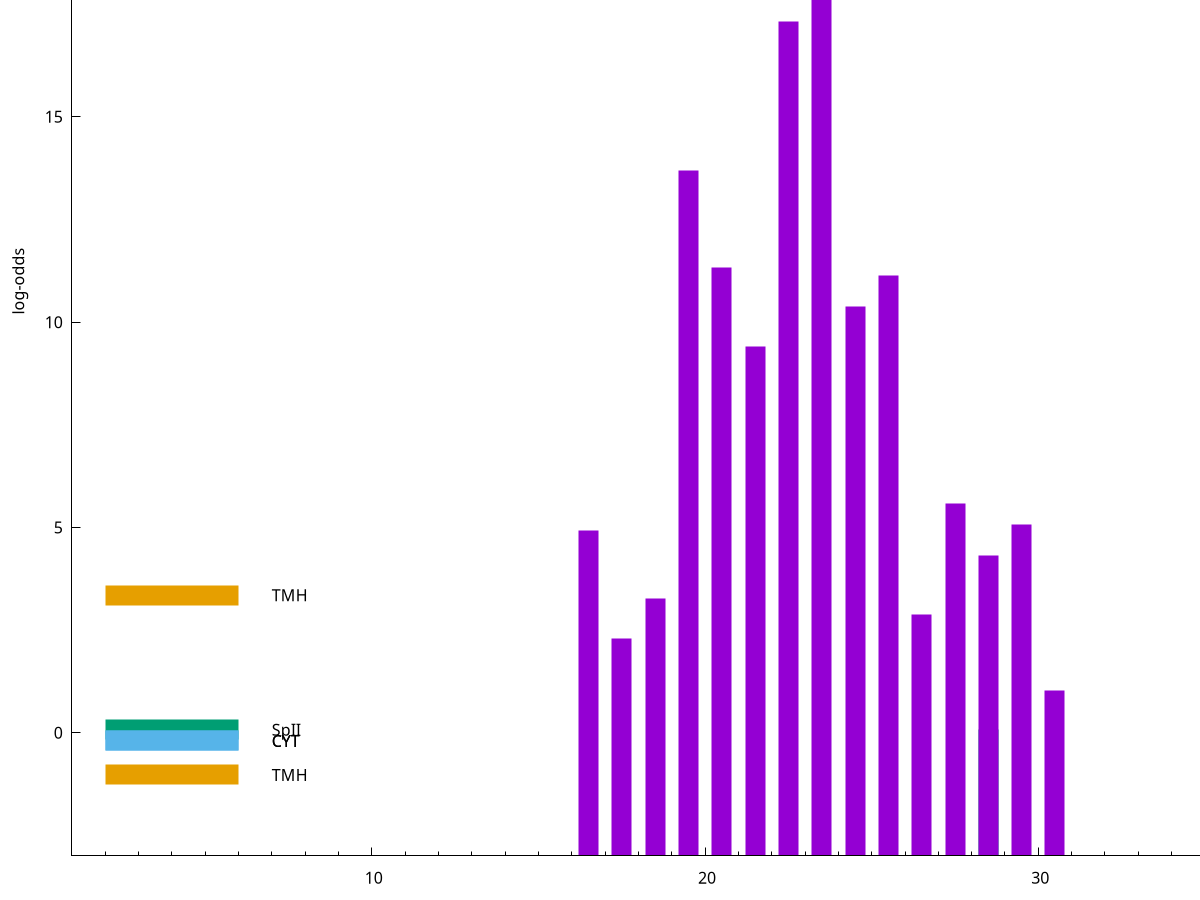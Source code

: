 set title "LipoP predictions for SRR5666568.gff"
set size 2., 1.4
set xrange [1:70] 
set mxtics 10
set yrange [-3:25]
set y2range [0:28]
set ylabel "log-odds"
set term postscript eps color solid "Helvetica" 30
set output "SRR5666568.gff573.eps"
set arrow from 2,19.4186 to 6,19.4186 nohead lt 1 lw 20
set label "SpI" at 7,19.4186
set arrow from 2,3.34685 to 6,3.34685 nohead lt 4 lw 20
set label "TMH" at 7,3.34685
set arrow from 2,0.0753188 to 6,0.0753188 nohead lt 2 lw 20
set label "SpII" at 7,0.0753188
set arrow from 2,-0.200913 to 6,-0.200913 nohead lt 3 lw 20
set label "CYT" at 7,-0.200913
set arrow from 2,-0.200913 to 6,-0.200913 nohead lt 3 lw 20
set label "CYT" at 7,-0.200913
set arrow from 2,-1.02677 to 6,-1.02677 nohead lt 4 lw 20
set label "TMH" at 7,-1.02677
set arrow from 2,19.4186 to 6,19.4186 nohead lt 1 lw 20
set label "SpI" at 7,19.4186
# NOTE: The scores below are the log-odds scores with the threshold
# NOTE: subtracted (a hack to make gnuplot make the histogram all
# NOTE: look nice).
plot "-" axes x1y2 title "" with impulses lt 2 lw 20, "-" axes x1y2 title "" with impulses lt 1 lw 20
28.500000 3.075319
e
23.500000 21.979400
22.500000 20.321400
19.500000 16.682800
20.500000 14.342100
25.500000 14.127200
24.500000 13.387700
21.500000 12.418060
27.500000 8.577260
29.500000 8.073070
16.500000 7.923510
28.500000 7.327020
18.500000 6.268250
26.500000 5.871990
17.500000 5.295300
30.500000 4.028930
e
exit
